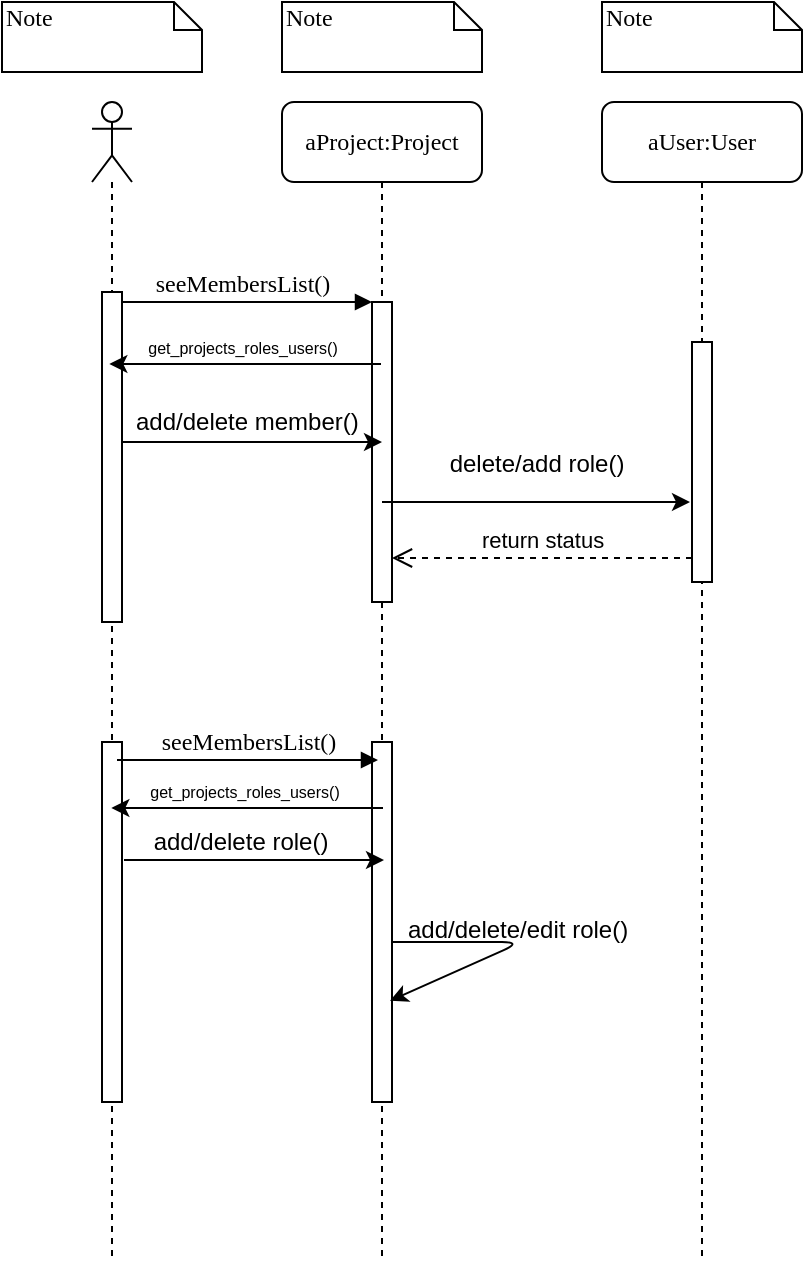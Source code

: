 <mxfile version="10.6.7" type="github"><diagram name="Page-1" id="13e1069c-82ec-6db2-03f1-153e76fe0fe0"><mxGraphModel dx="1250" dy="582" grid="1" gridSize="10" guides="1" tooltips="1" connect="1" arrows="1" fold="1" page="1" pageScale="1" pageWidth="1100" pageHeight="850" background="#ffffff" math="0" shadow="0"><root><mxCell id="0"/><mxCell id="1" parent="0"/><mxCell id="7baba1c4bc27f4b0-2" value="aProject:Project" style="shape=umlLifeline;perimeter=lifelinePerimeter;whiteSpace=wrap;html=1;container=1;collapsible=0;recursiveResize=0;outlineConnect=0;rounded=1;shadow=0;comic=0;labelBackgroundColor=none;strokeColor=#000000;strokeWidth=1;fillColor=#FFFFFF;fontFamily=Verdana;fontSize=12;fontColor=#000000;align=center;" parent="1" vertex="1"><mxGeometry x="240" y="80" width="100" height="580" as="geometry"/></mxCell><mxCell id="7baba1c4bc27f4b0-10" value="" style="html=1;points=[];perimeter=orthogonalPerimeter;rounded=0;shadow=0;comic=0;labelBackgroundColor=none;strokeColor=#000000;strokeWidth=1;fillColor=#FFFFFF;fontFamily=Verdana;fontSize=12;fontColor=#000000;align=center;" parent="7baba1c4bc27f4b0-2" vertex="1"><mxGeometry x="45" y="100" width="10" height="150" as="geometry"/></mxCell><mxCell id="LTLiBdGDl9Iy8eqZpNdL-12" value="" style="html=1;points=[];perimeter=orthogonalPerimeter;" vertex="1" parent="7baba1c4bc27f4b0-2"><mxGeometry x="45" y="320" width="10" height="180" as="geometry"/></mxCell><mxCell id="7baba1c4bc27f4b0-3" value="aUser:User" style="shape=umlLifeline;perimeter=lifelinePerimeter;whiteSpace=wrap;html=1;container=1;collapsible=0;recursiveResize=0;outlineConnect=0;rounded=1;shadow=0;comic=0;labelBackgroundColor=none;strokeColor=#000000;strokeWidth=1;fillColor=#FFFFFF;fontFamily=Verdana;fontSize=12;fontColor=#000000;align=center;" parent="1" vertex="1"><mxGeometry x="400" y="80" width="100" height="580" as="geometry"/></mxCell><mxCell id="7baba1c4bc27f4b0-13" value="" style="html=1;points=[];perimeter=orthogonalPerimeter;rounded=0;shadow=0;comic=0;labelBackgroundColor=none;strokeColor=#000000;strokeWidth=1;fillColor=#FFFFFF;fontFamily=Verdana;fontSize=12;fontColor=#000000;align=center;" parent="7baba1c4bc27f4b0-3" vertex="1"><mxGeometry x="45" y="120" width="10" height="120" as="geometry"/></mxCell><mxCell id="7baba1c4bc27f4b0-11" value="seeMembersList()" style="html=1;verticalAlign=bottom;endArrow=block;entryX=0;entryY=0;labelBackgroundColor=none;fontFamily=Verdana;fontSize=12;edgeStyle=elbowEdgeStyle;elbow=vertical;" parent="1" source="EE-2jL2mw1x6thbu0aM1-1" target="7baba1c4bc27f4b0-10" edge="1"><mxGeometry relative="1" as="geometry"><mxPoint x="155" y="180" as="sourcePoint"/></mxGeometry></mxCell><mxCell id="7baba1c4bc27f4b0-40" value="Note" style="shape=note;whiteSpace=wrap;html=1;size=14;verticalAlign=top;align=left;spacingTop=-6;rounded=0;shadow=0;comic=0;labelBackgroundColor=none;strokeColor=#000000;strokeWidth=1;fillColor=#FFFFFF;fontFamily=Verdana;fontSize=12;fontColor=#000000;" parent="1" vertex="1"><mxGeometry x="100" y="30" width="100" height="35" as="geometry"/></mxCell><mxCell id="7baba1c4bc27f4b0-41" value="Note" style="shape=note;whiteSpace=wrap;html=1;size=14;verticalAlign=top;align=left;spacingTop=-6;rounded=0;shadow=0;comic=0;labelBackgroundColor=none;strokeColor=#000000;strokeWidth=1;fillColor=#FFFFFF;fontFamily=Verdana;fontSize=12;fontColor=#000000;" parent="1" vertex="1"><mxGeometry x="240" y="30" width="100" height="35" as="geometry"/></mxCell><mxCell id="7baba1c4bc27f4b0-42" value="Note" style="shape=note;whiteSpace=wrap;html=1;size=14;verticalAlign=top;align=left;spacingTop=-6;rounded=0;shadow=0;comic=0;labelBackgroundColor=none;strokeColor=#000000;strokeWidth=1;fillColor=#FFFFFF;fontFamily=Verdana;fontSize=12;fontColor=#000000;" parent="1" vertex="1"><mxGeometry x="400" y="30" width="100" height="35" as="geometry"/></mxCell><mxCell id="EE-2jL2mw1x6thbu0aM1-1" value="" style="shape=umlLifeline;participant=umlActor;perimeter=lifelinePerimeter;whiteSpace=wrap;html=1;container=1;collapsible=0;recursiveResize=0;verticalAlign=top;spacingTop=36;labelBackgroundColor=#ffffff;outlineConnect=0;" parent="1" vertex="1"><mxGeometry x="145" y="80" width="20" height="580" as="geometry"/></mxCell><mxCell id="EE-2jL2mw1x6thbu0aM1-2" value="" style="html=1;points=[];perimeter=orthogonalPerimeter;" parent="EE-2jL2mw1x6thbu0aM1-1" vertex="1"><mxGeometry x="5" y="95" width="10" height="165" as="geometry"/></mxCell><mxCell id="LTLiBdGDl9Iy8eqZpNdL-11" value="" style="html=1;points=[];perimeter=orthogonalPerimeter;" vertex="1" parent="EE-2jL2mw1x6thbu0aM1-1"><mxGeometry x="5" y="320" width="10" height="180" as="geometry"/></mxCell><mxCell id="LTLiBdGDl9Iy8eqZpNdL-1" value="" style="endArrow=classic;html=1;" edge="1" parent="1"><mxGeometry width="50" height="50" relative="1" as="geometry"><mxPoint x="289.5" y="211" as="sourcePoint"/><mxPoint x="153.667" y="211" as="targetPoint"/></mxGeometry></mxCell><mxCell id="LTLiBdGDl9Iy8eqZpNdL-2" value="&lt;span style=&quot;font-size: 8px&quot;&gt;get_projects_roles_users()&lt;br&gt;&lt;/span&gt;" style="text;html=1;resizable=0;points=[];align=center;verticalAlign=middle;labelBackgroundColor=#ffffff;" vertex="1" connectable="0" parent="LTLiBdGDl9Iy8eqZpNdL-1"><mxGeometry x="-0.139" y="4" relative="1" as="geometry"><mxPoint x="-11" y="-13" as="offset"/></mxGeometry></mxCell><mxCell id="LTLiBdGDl9Iy8eqZpNdL-3" value="add/delete member()&lt;br&gt;" style="text;html=1;resizable=0;points=[];autosize=1;align=left;verticalAlign=top;spacingTop=-4;" vertex="1" parent="1"><mxGeometry x="165" y="230" width="130" height="20" as="geometry"/></mxCell><mxCell id="LTLiBdGDl9Iy8eqZpNdL-5" value="" style="endArrow=classic;html=1;" edge="1" parent="1" source="EE-2jL2mw1x6thbu0aM1-2"><mxGeometry width="50" height="50" relative="1" as="geometry"><mxPoint x="100" y="730" as="sourcePoint"/><mxPoint x="290" y="250" as="targetPoint"/></mxGeometry></mxCell><mxCell id="LTLiBdGDl9Iy8eqZpNdL-6" value="" style="endArrow=classic;html=1;" edge="1" parent="1" source="7baba1c4bc27f4b0-2"><mxGeometry width="50" height="50" relative="1" as="geometry"><mxPoint x="289.667" y="275" as="sourcePoint"/><mxPoint x="444" y="280" as="targetPoint"/></mxGeometry></mxCell><mxCell id="LTLiBdGDl9Iy8eqZpNdL-7" value="&lt;font&gt;&lt;font style=&quot;font-size: 12px&quot;&gt;delete/add role()&lt;/font&gt;&lt;br&gt;&lt;/font&gt;" style="text;html=1;resizable=0;points=[];align=center;verticalAlign=middle;labelBackgroundColor=#ffffff;" vertex="1" connectable="0" parent="LTLiBdGDl9Iy8eqZpNdL-6"><mxGeometry x="0.197" y="-3" relative="1" as="geometry"><mxPoint x="-15" y="-22" as="offset"/></mxGeometry></mxCell><mxCell id="LTLiBdGDl9Iy8eqZpNdL-8" value="&lt;br&gt;&lt;br&gt;" style="text;html=1;resizable=0;points=[];align=center;verticalAlign=middle;labelBackgroundColor=#ffffff;" vertex="1" connectable="0" parent="LTLiBdGDl9Iy8eqZpNdL-6"><mxGeometry x="-0.281" y="2" relative="1" as="geometry"><mxPoint as="offset"/></mxGeometry></mxCell><mxCell id="LTLiBdGDl9Iy8eqZpNdL-9" value="return status" style="html=1;verticalAlign=bottom;endArrow=open;dashed=1;endSize=8;exitX=0.02;exitY=0.547;exitDx=0;exitDy=0;exitPerimeter=0;" edge="1" parent="1"><mxGeometry relative="1" as="geometry"><mxPoint x="445" y="308" as="sourcePoint"/><mxPoint x="295" y="308" as="targetPoint"/></mxGeometry></mxCell><mxCell id="LTLiBdGDl9Iy8eqZpNdL-15" value="seeMembersList()" style="html=1;verticalAlign=bottom;endArrow=block;entryX=0;entryY=0;labelBackgroundColor=none;fontFamily=Verdana;fontSize=12;edgeStyle=elbowEdgeStyle;elbow=vertical;" edge="1" parent="1"><mxGeometry relative="1" as="geometry"><mxPoint x="157.5" y="409" as="sourcePoint"/><mxPoint x="288" y="409" as="targetPoint"/></mxGeometry></mxCell><mxCell id="LTLiBdGDl9Iy8eqZpNdL-17" value="" style="endArrow=classic;html=1;" edge="1" parent="1"><mxGeometry width="50" height="50" relative="1" as="geometry"><mxPoint x="290.5" y="433" as="sourcePoint"/><mxPoint x="154.667" y="433" as="targetPoint"/></mxGeometry></mxCell><mxCell id="LTLiBdGDl9Iy8eqZpNdL-18" value="&lt;span style=&quot;font-size: 8px&quot;&gt;get_projects_roles_users()&lt;br&gt;&lt;/span&gt;" style="text;html=1;resizable=0;points=[];align=center;verticalAlign=middle;labelBackgroundColor=#ffffff;" vertex="1" connectable="0" parent="LTLiBdGDl9Iy8eqZpNdL-17"><mxGeometry x="-0.139" y="4" relative="1" as="geometry"><mxPoint x="-11" y="-13" as="offset"/></mxGeometry></mxCell><mxCell id="LTLiBdGDl9Iy8eqZpNdL-22" value="" style="endArrow=classic;html=1;" edge="1" parent="1"><mxGeometry width="50" height="50" relative="1" as="geometry"><mxPoint x="161" y="459" as="sourcePoint"/><mxPoint x="291" y="459" as="targetPoint"/></mxGeometry></mxCell><mxCell id="LTLiBdGDl9Iy8eqZpNdL-23" value="add/delete role()&lt;br&gt;" style="text;html=1;resizable=0;points=[];align=center;verticalAlign=middle;labelBackgroundColor=#ffffff;" vertex="1" connectable="0" parent="LTLiBdGDl9Iy8eqZpNdL-22"><mxGeometry x="-0.2" y="1" relative="1" as="geometry"><mxPoint x="6" y="-8" as="offset"/></mxGeometry></mxCell><mxCell id="LTLiBdGDl9Iy8eqZpNdL-25" value="" style="endArrow=classic;html=1;entryX=0.9;entryY=0.719;entryDx=0;entryDy=0;entryPerimeter=0;" edge="1" parent="1" target="LTLiBdGDl9Iy8eqZpNdL-12"><mxGeometry width="50" height="50" relative="1" as="geometry"><mxPoint x="295" y="500" as="sourcePoint"/><mxPoint x="345" y="450" as="targetPoint"/><Array as="points"><mxPoint x="360" y="500"/></Array></mxGeometry></mxCell><mxCell id="LTLiBdGDl9Iy8eqZpNdL-26" value="add/delete/edit role()" style="text;html=1;resizable=0;points=[];autosize=1;align=left;verticalAlign=top;spacingTop=-4;" vertex="1" parent="1"><mxGeometry x="301" y="484" width="130" height="20" as="geometry"/></mxCell></root></mxGraphModel></diagram></mxfile>